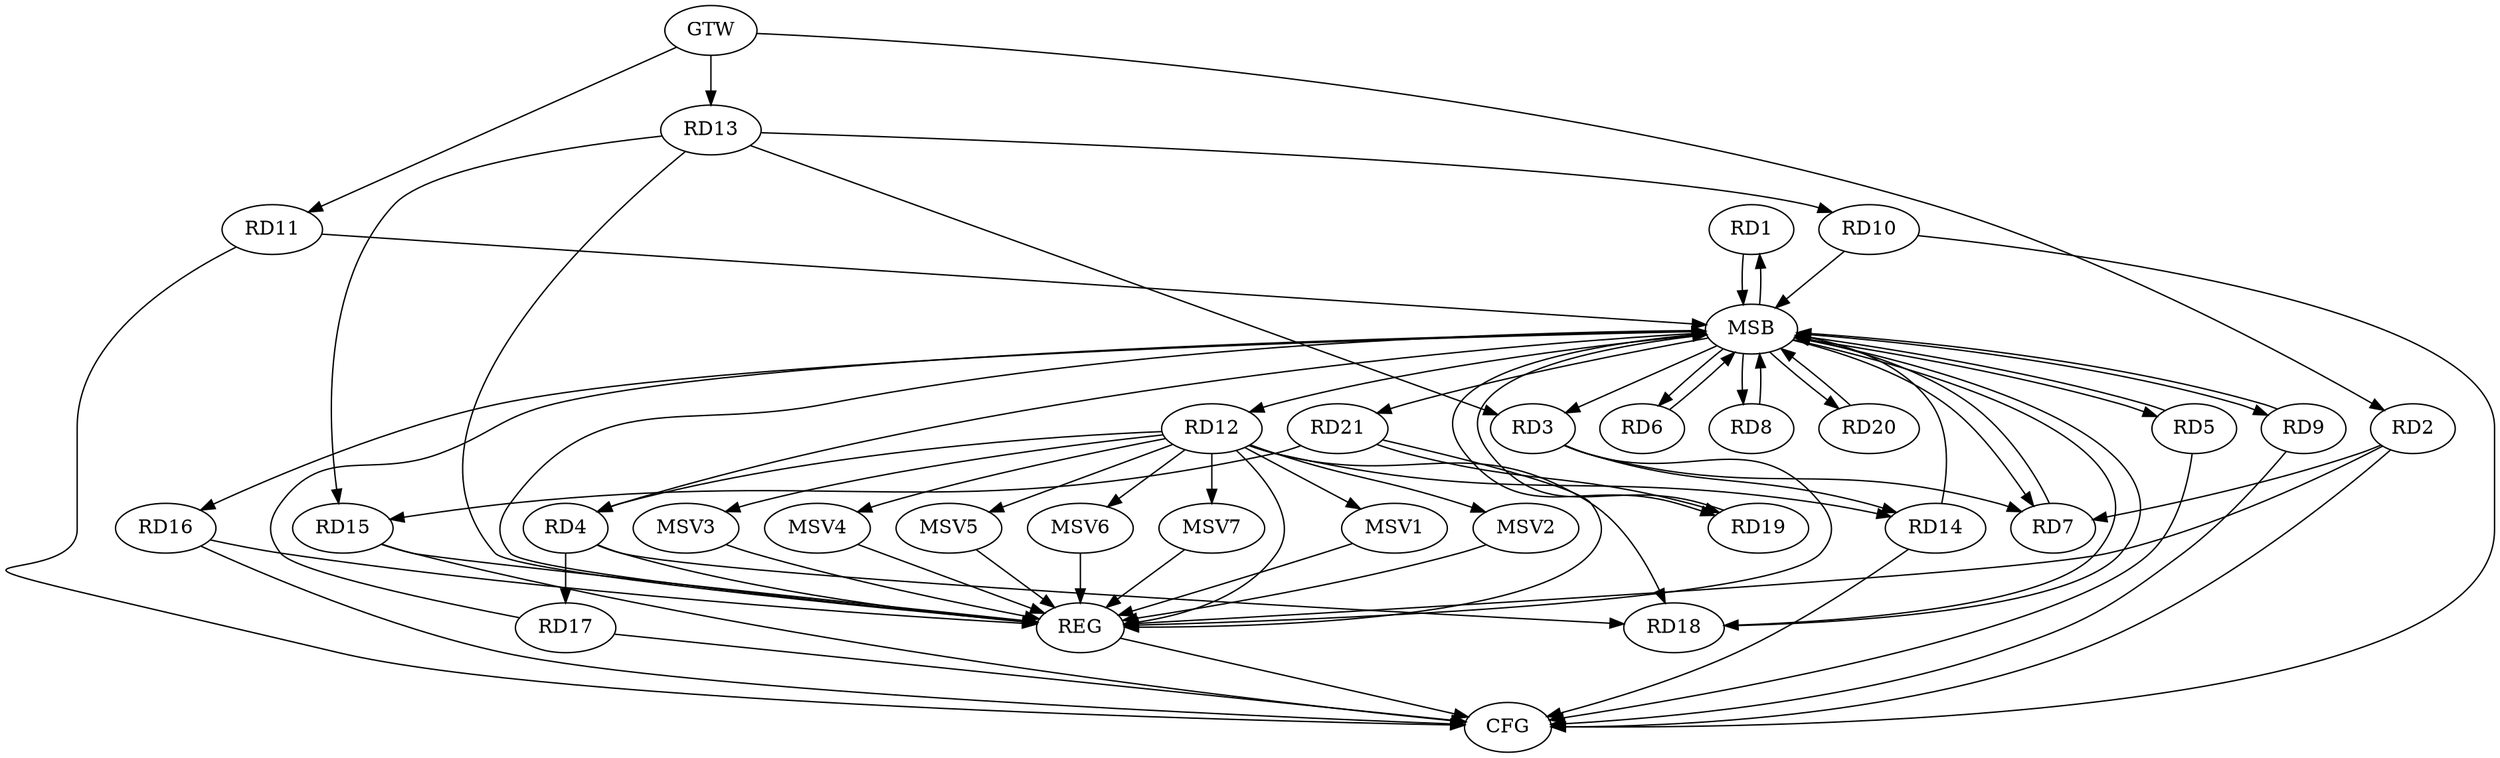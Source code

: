 strict digraph G {
  RD1 [ label="RD1" ];
  RD2 [ label="RD2" ];
  RD3 [ label="RD3" ];
  RD4 [ label="RD4" ];
  RD5 [ label="RD5" ];
  RD6 [ label="RD6" ];
  RD7 [ label="RD7" ];
  RD8 [ label="RD8" ];
  RD9 [ label="RD9" ];
  RD10 [ label="RD10" ];
  RD11 [ label="RD11" ];
  RD12 [ label="RD12" ];
  RD13 [ label="RD13" ];
  RD14 [ label="RD14" ];
  RD15 [ label="RD15" ];
  RD16 [ label="RD16" ];
  RD17 [ label="RD17" ];
  RD18 [ label="RD18" ];
  RD19 [ label="RD19" ];
  RD20 [ label="RD20" ];
  RD21 [ label="RD21" ];
  GTW [ label="GTW" ];
  REG [ label="REG" ];
  MSB [ label="MSB" ];
  CFG [ label="CFG" ];
  MSV1 [ label="MSV1" ];
  MSV2 [ label="MSV2" ];
  MSV3 [ label="MSV3" ];
  MSV4 [ label="MSV4" ];
  MSV5 [ label="MSV5" ];
  MSV6 [ label="MSV6" ];
  MSV7 [ label="MSV7" ];
  RD2 -> RD7;
  RD3 -> RD7;
  RD13 -> RD3;
  RD3 -> RD14;
  RD12 -> RD4;
  RD4 -> RD17;
  RD4 -> RD18;
  RD13 -> RD10;
  RD12 -> RD14;
  RD12 -> RD18;
  RD13 -> RD15;
  RD21 -> RD15;
  RD21 -> RD19;
  GTW -> RD2;
  GTW -> RD11;
  GTW -> RD13;
  RD2 -> REG;
  RD3 -> REG;
  RD4 -> REG;
  RD12 -> REG;
  RD13 -> REG;
  RD15 -> REG;
  RD16 -> REG;
  RD21 -> REG;
  RD1 -> MSB;
  MSB -> RD5;
  MSB -> RD21;
  MSB -> REG;
  RD5 -> MSB;
  MSB -> RD6;
  MSB -> RD8;
  MSB -> RD20;
  RD6 -> MSB;
  MSB -> RD1;
  RD7 -> MSB;
  RD8 -> MSB;
  RD9 -> MSB;
  MSB -> RD7;
  RD10 -> MSB;
  MSB -> RD3;
  MSB -> RD9;
  RD11 -> MSB;
  MSB -> RD12;
  MSB -> RD16;
  RD14 -> MSB;
  MSB -> RD4;
  RD17 -> MSB;
  MSB -> RD18;
  RD18 -> MSB;
  RD19 -> MSB;
  RD20 -> MSB;
  MSB -> RD19;
  RD16 -> CFG;
  RD11 -> CFG;
  RD9 -> CFG;
  RD10 -> CFG;
  RD14 -> CFG;
  RD2 -> CFG;
  RD17 -> CFG;
  RD5 -> CFG;
  RD15 -> CFG;
  REG -> CFG;
  RD12 -> MSV1;
  MSV1 -> REG;
  RD12 -> MSV2;
  RD12 -> MSV3;
  MSV2 -> REG;
  MSV3 -> REG;
  RD12 -> MSV4;
  MSV4 -> REG;
  RD12 -> MSV5;
  MSV5 -> REG;
  RD12 -> MSV6;
  MSV6 -> REG;
  RD12 -> MSV7;
  MSV7 -> REG;
}
